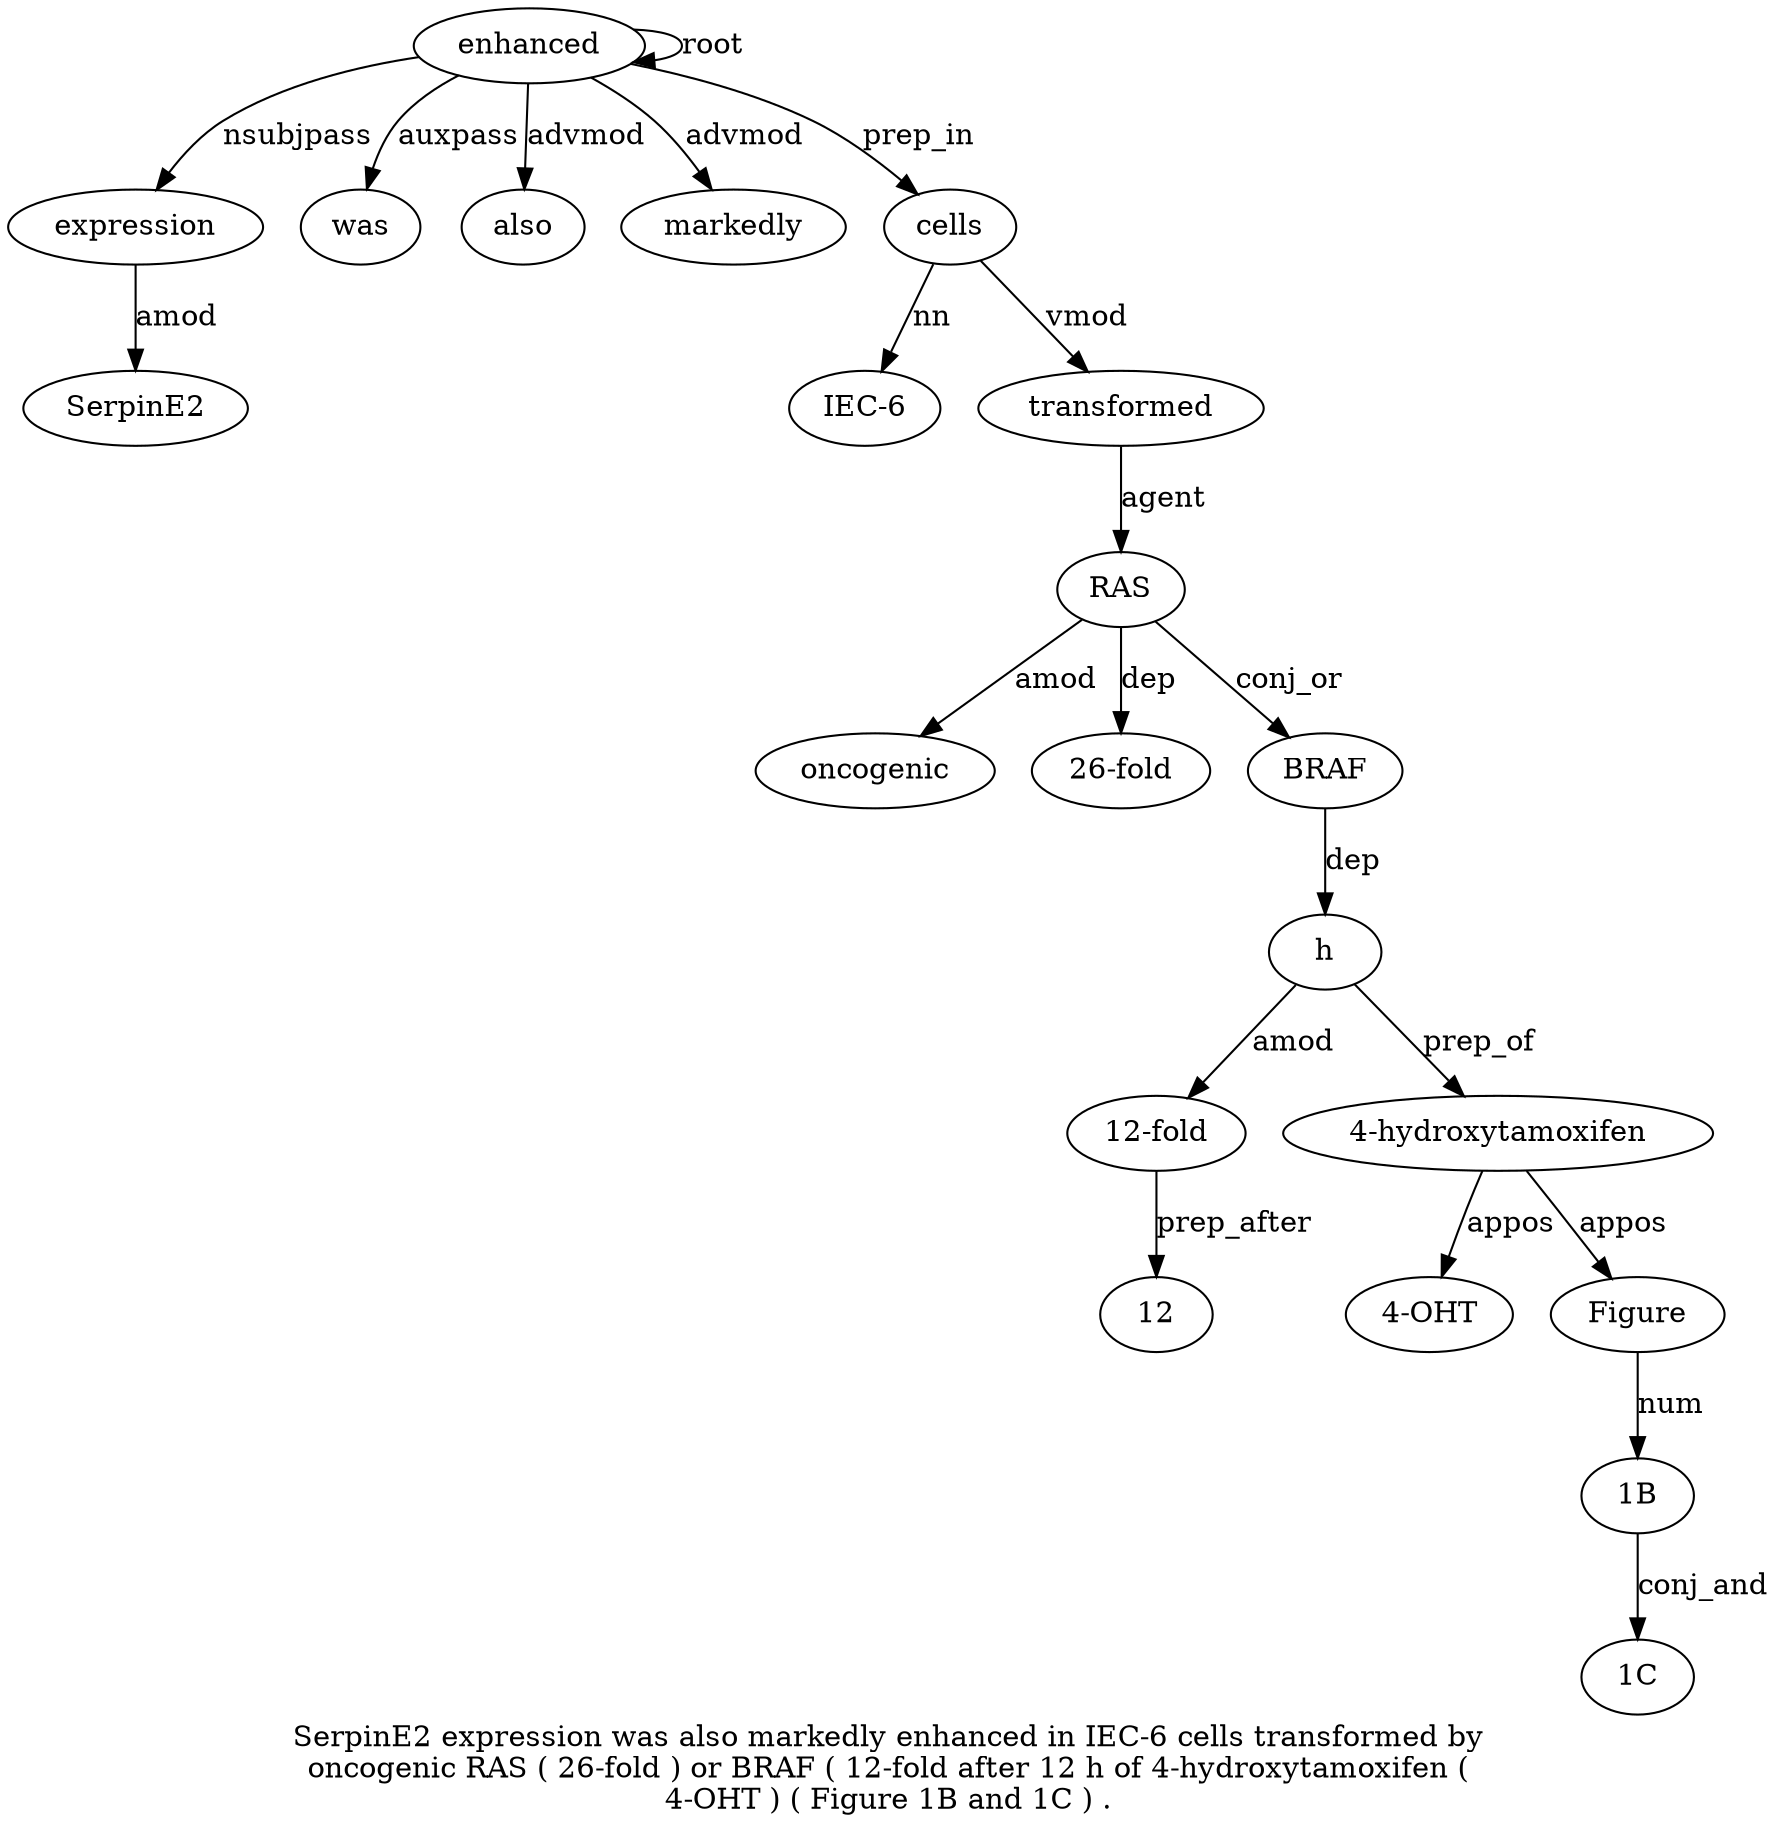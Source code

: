 digraph "SerpinE2 expression was also markedly enhanced in IEC-6 cells transformed by oncogenic RAS ( 26-fold ) or BRAF ( 12-fold after 12 h of 4-hydroxytamoxifen ( 4-OHT ) ( Figure 1B and 1C ) ." {
label="SerpinE2 expression was also markedly enhanced in IEC-6 cells transformed by
oncogenic RAS ( 26-fold ) or BRAF ( 12-fold after 12 h of 4-hydroxytamoxifen (
4-OHT ) ( Figure 1B and 1C ) .";
expression2 [style=filled, fillcolor=white, label=expression];
SerpinE21 [style=filled, fillcolor=white, label=SerpinE2];
expression2 -> SerpinE21  [label=amod];
enhanced6 [style=filled, fillcolor=white, label=enhanced];
enhanced6 -> expression2  [label=nsubjpass];
was3 [style=filled, fillcolor=white, label=was];
enhanced6 -> was3  [label=auxpass];
also4 [style=filled, fillcolor=white, label=also];
enhanced6 -> also4  [label=advmod];
markedly5 [style=filled, fillcolor=white, label=markedly];
enhanced6 -> markedly5  [label=advmod];
enhanced6 -> enhanced6  [label=root];
cells9 [style=filled, fillcolor=white, label=cells];
"IEC-68" [style=filled, fillcolor=white, label="IEC-6"];
cells9 -> "IEC-68"  [label=nn];
enhanced6 -> cells9  [label=prep_in];
transformed10 [style=filled, fillcolor=white, label=transformed];
cells9 -> transformed10  [label=vmod];
RAS13 [style=filled, fillcolor=white, label=RAS];
oncogenic12 [style=filled, fillcolor=white, label=oncogenic];
RAS13 -> oncogenic12  [label=amod];
transformed10 -> RAS13  [label=agent];
"26-fold15" [style=filled, fillcolor=white, label="26-fold"];
RAS13 -> "26-fold15"  [label=dep];
BRAF18 [style=filled, fillcolor=white, label=BRAF];
RAS13 -> BRAF18  [label=conj_or];
h23 [style=filled, fillcolor=white, label=h];
"12-fold0" [style=filled, fillcolor=white, label="12-fold"];
h23 -> "12-fold0"  [label=amod];
12 [style=filled, fillcolor=white, label=12];
"12-fold0" -> 12  [label=prep_after];
BRAF18 -> h23  [label=dep];
"4-hydroxytamoxifen25" [style=filled, fillcolor=white, label="4-hydroxytamoxifen"];
h23 -> "4-hydroxytamoxifen25"  [label=prep_of];
"4-OHT27" [style=filled, fillcolor=white, label="4-OHT"];
"4-hydroxytamoxifen25" -> "4-OHT27"  [label=appos];
Figure30 [style=filled, fillcolor=white, label=Figure];
"4-hydroxytamoxifen25" -> Figure30  [label=appos];
"1B3" [style=filled, fillcolor=white, label="1B"];
Figure30 -> "1B3"  [label=num];
"1C33" [style=filled, fillcolor=white, label="1C"];
"1B3" -> "1C33"  [label=conj_and];
}
